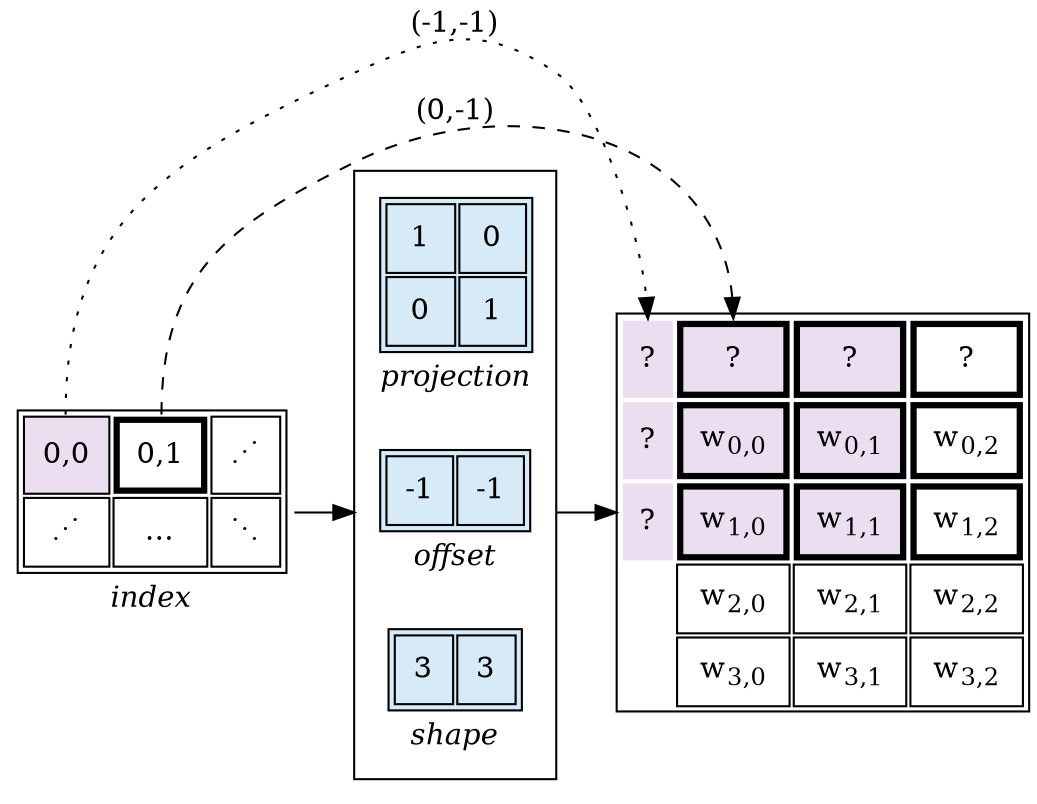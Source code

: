 digraph G {
  rankdir=LR;
  compound=true;

  subgraph cluster_zproj {
  proj [
    shape="plain",
    label=<
        <table border="0">
    <tr><td>
      <table bgcolor="#D6EAF8" cellpadding="8">
        <tr>
          <td>1</td>
          <td>0</td>
          </tr>
        <tr>
          <td>0</td>
          <td>1</td>
          </tr>
        </table>
          </td></tr>
    <tr><td><i>projection</i></td></tr>
          </table>
    >,
  ];

  offset [
    shape="plain",
    label=<
        <table border="0">
    <tr><td>
      <table bgcolor="#D6EAF8" cellpadding="8">
        <tr>
          <td>-1</td>
          <td>-1</td>
          </tr>
        </table>
          </td></tr>
    <tr><td><i>offset</i></td></tr>
          </table>
    >,
  ];

  rshape [
    shape="plain",
    label=<
        <table border="0">
    <tr><td>
      <table bgcolor="#D6EAF8" cellpadding="8">
        <tr>
          <td>3</td>
          <td>3</td>
          </tr>
        </table>
          </td></tr>
    <tr><td><i>shape</i></td></tr>
          </table>
    >,
  ];

  }

  W [
      shape="plain",
      label=<
      <table cellpadding="8">
          <tr>
              <td port="a" border="0" bgcolor="#EBDEF0">?</td>
              <td port="b" border="3" bgcolor="#EBDEF0">?</td>
              <td border="3" bgcolor="#EBDEF0">?</td>
              <td border="3">?</td>
              </tr>
          <tr>
              <td border="0" bgcolor="#EBDEF0">?</td>
              <td port="a" bgcolor="#EBDEF0" border="3">w<sub>0,0</sub></td>
              <td port="b" bgcolor="#EBDEF0" border="3">w<sub>0,1</sub></td>
              <td port="b" border="3">w<sub>0,2</sub></td>
              </tr>
          <tr>
              <td border="0" bgcolor="#EBDEF0">?</td>
              <td bgcolor="#EBDEF0" border="3">w<sub>1,0</sub></td>
              <td bgcolor="#EBDEF0" border="3">w<sub>1,1</sub></td>
              <td border="3">w<sub>1,2</sub></td>
              </tr>
          <tr>
              <td border="0"></td>
              <td>w<sub>2,0</sub></td>
              <td>w<sub>2,1</sub></td>
              <td>w<sub>2,2</sub></td>
              </tr>
          <tr>
              <td border="0"></td>
              <td>w<sub>3,0</sub></td>
              <td>w<sub>3,1</sub></td>
              <td>w<sub>3,2</sub></td>
              </tr>
          </table>
      >,
  ];

  idx [
    shape="plain",
    label=<
        <table border="0">
    <tr><td>
      <table cellpadding="8">
        <tr>
          <td port="a" bgcolor="#EBDEF0">0,0</td>
          <td port="b" border="3">0,1</td>
          <td>⋰</td>
          </tr>
        <tr>
          <td>⋰</td>
          <td>…</td>
          <td>⋱</td>
          </tr>
        </table>
          </td></tr>
    <tr><td><i>index</i></td></tr>
          </table>
    >,
  ];

  idx -> offset [lhead=cluster_zproj];
  offset -> W [ltail=cluster_zproj];

  idx:a -> W:a [label="(-1,-1)", weight=0, style=dotted];
  idx:b -> W:b [label="(0,-1)", weight=0, style=dashed];
}
